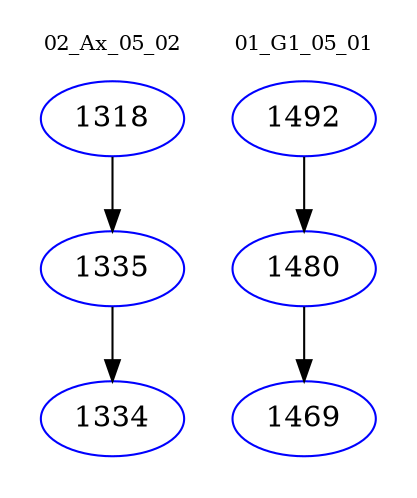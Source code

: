 digraph{
subgraph cluster_0 {
color = white
label = "02_Ax_05_02";
fontsize=10;
T0_1318 [label="1318", color="blue"]
T0_1318 -> T0_1335 [color="black"]
T0_1335 [label="1335", color="blue"]
T0_1335 -> T0_1334 [color="black"]
T0_1334 [label="1334", color="blue"]
}
subgraph cluster_1 {
color = white
label = "01_G1_05_01";
fontsize=10;
T1_1492 [label="1492", color="blue"]
T1_1492 -> T1_1480 [color="black"]
T1_1480 [label="1480", color="blue"]
T1_1480 -> T1_1469 [color="black"]
T1_1469 [label="1469", color="blue"]
}
}
